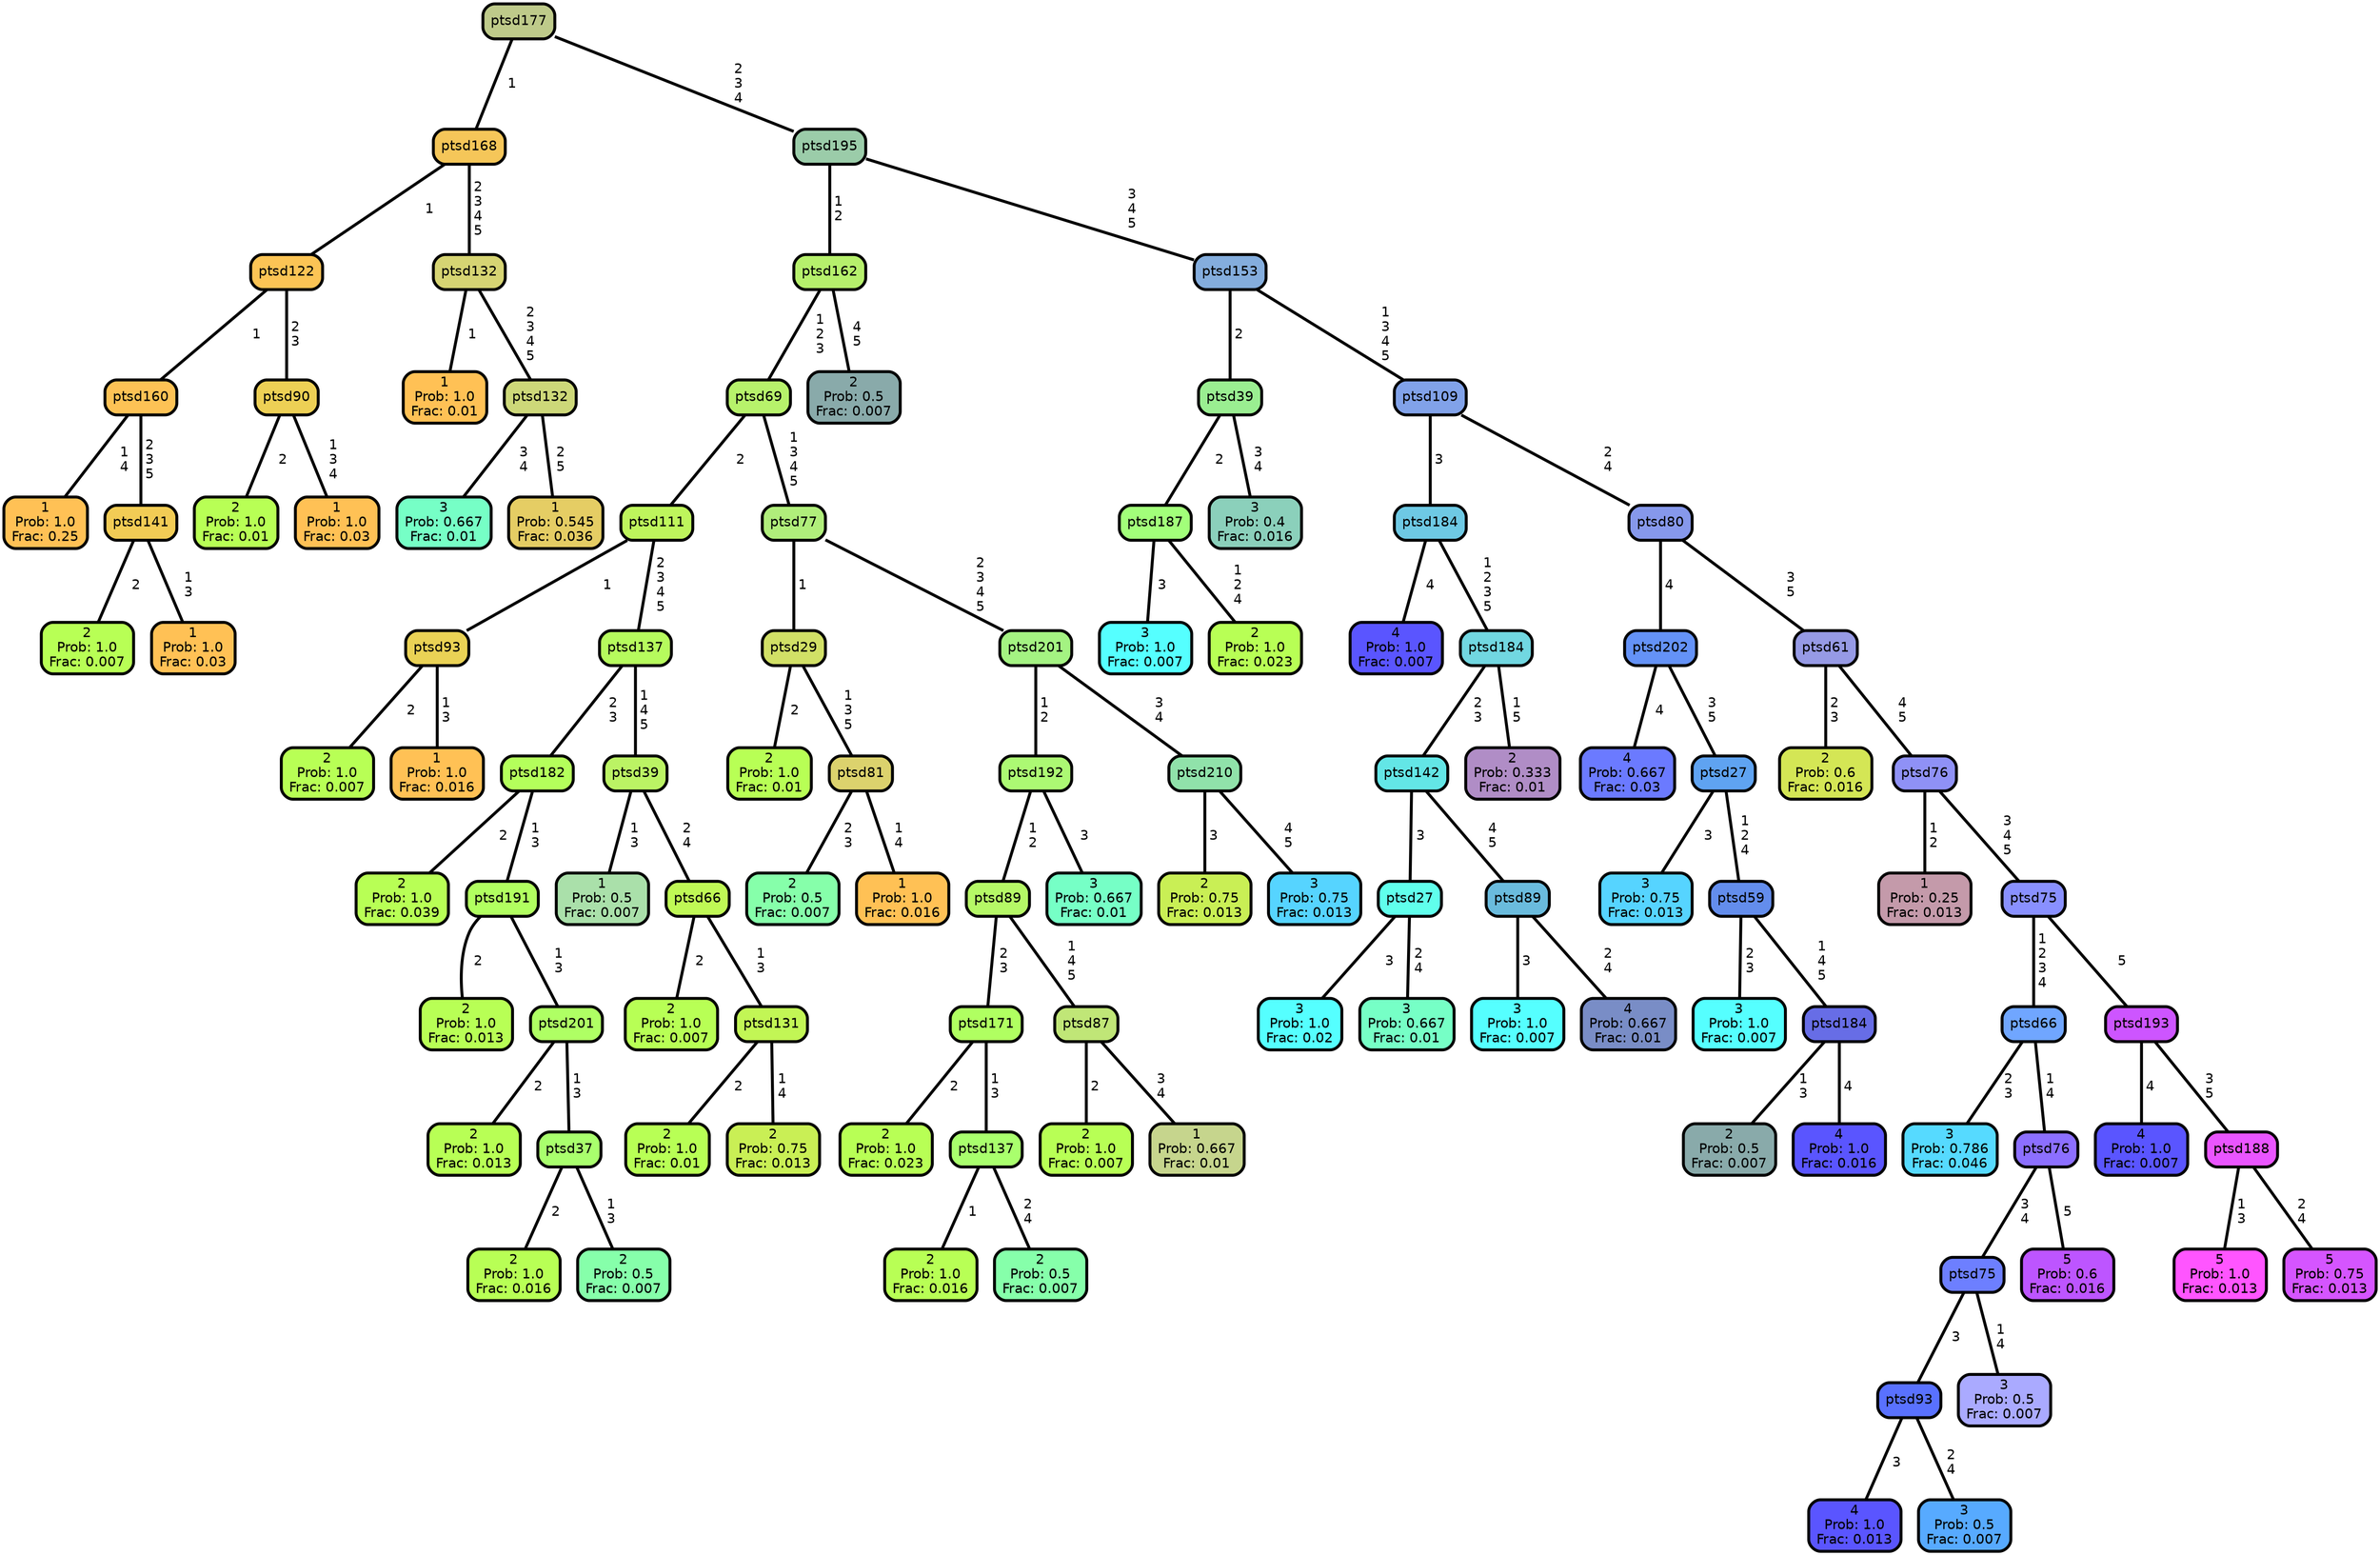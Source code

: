 graph Tree {
node [shape=box, style="filled, rounded",color="black",penwidth="3",fontcolor="black",                 fontname=helvetica] ;
graph [ranksep="0 equally", splines=straight,                 bgcolor=transparent, dpi=200] ;
edge [fontname=helvetica, color=black] ;
0 [label="1
Prob: 1.0
Frac: 0.25", fillcolor="#ffc155"] ;
1 [label="ptsd160", fillcolor="#fdc255"] ;
2 [label="2
Prob: 1.0
Frac: 0.007", fillcolor="#b8ff55"] ;
3 [label="ptsd141", fillcolor="#f2cc55"] ;
4 [label="1
Prob: 1.0
Frac: 0.03", fillcolor="#ffc155"] ;
5 [label="ptsd122", fillcolor="#fbc455"] ;
6 [label="2
Prob: 1.0
Frac: 0.01", fillcolor="#b8ff55"] ;
7 [label="ptsd90", fillcolor="#edd055"] ;
8 [label="1
Prob: 1.0
Frac: 0.03", fillcolor="#ffc155"] ;
9 [label="ptsd168", fillcolor="#f5c659"] ;
10 [label="1
Prob: 1.0
Frac: 0.01", fillcolor="#ffc155"] ;
11 [label="ptsd132", fillcolor="#d6d473"] ;
12 [label="3
Prob: 0.667
Frac: 0.01", fillcolor="#76ffc6"] ;
13 [label="ptsd132", fillcolor="#cdd879"] ;
14 [label="1
Prob: 0.545
Frac: 0.036", fillcolor="#e5cd64"] ;
15 [label="ptsd177", fillcolor="#beca8a"] ;
16 [label="2
Prob: 1.0
Frac: 0.007", fillcolor="#b8ff55"] ;
17 [label="ptsd93", fillcolor="#ead255"] ;
18 [label="1
Prob: 1.0
Frac: 0.016", fillcolor="#ffc155"] ;
19 [label="ptsd111", fillcolor="#bef55c"] ;
20 [label="2
Prob: 1.0
Frac: 0.039", fillcolor="#b8ff55"] ;
21 [label="ptsd182", fillcolor="#b4ff5b"] ;
22 [label="2
Prob: 1.0
Frac: 0.013", fillcolor="#b8ff55"] ;
23 [label="ptsd191", fillcolor="#b1ff60"] ;
24 [label="2
Prob: 1.0
Frac: 0.013", fillcolor="#b8ff55"] ;
25 [label="ptsd201", fillcolor="#afff64"] ;
26 [label="2
Prob: 1.0
Frac: 0.016", fillcolor="#b8ff55"] ;
27 [label="ptsd37", fillcolor="#a9ff6d"] ;
28 [label="2
Prob: 0.5
Frac: 0.007", fillcolor="#86ffaa"] ;
29 [label="ptsd137", fillcolor="#b6fb5d"] ;
30 [label="1
Prob: 0.5
Frac: 0.007", fillcolor="#aae0aa"] ;
31 [label="ptsd39", fillcolor="#bbf364"] ;
32 [label="2
Prob: 1.0
Frac: 0.007", fillcolor="#b8ff55"] ;
33 [label="ptsd66", fillcolor="#bff855"] ;
34 [label="2
Prob: 1.0
Frac: 0.01", fillcolor="#b8ff55"] ;
35 [label="ptsd131", fillcolor="#c2f655"] ;
36 [label="2
Prob: 0.75
Frac: 0.013", fillcolor="#c9ef55"] ;
37 [label="ptsd69", fillcolor="#b7f26b"] ;
38 [label="2
Prob: 1.0
Frac: 0.01", fillcolor="#b8ff55"] ;
39 [label="ptsd29", fillcolor="#d1e066"] ;
40 [label="2
Prob: 0.5
Frac: 0.007", fillcolor="#86ffaa"] ;
41 [label="ptsd81", fillcolor="#dcd26d"] ;
42 [label="1
Prob: 1.0
Frac: 0.016", fillcolor="#ffc155"] ;
43 [label="ptsd77", fillcolor="#b0ee7b"] ;
44 [label="2
Prob: 1.0
Frac: 0.023", fillcolor="#b8ff55"] ;
45 [label="ptsd171", fillcolor="#b0ff61"] ;
46 [label="2
Prob: 1.0
Frac: 0.016", fillcolor="#b8ff55"] ;
47 [label="ptsd137", fillcolor="#a9ff6d"] ;
48 [label="2
Prob: 0.5
Frac: 0.007", fillcolor="#86ffaa"] ;
49 [label="ptsd89", fillcolor="#b5f866"] ;
50 [label="2
Prob: 1.0
Frac: 0.007", fillcolor="#b8ff55"] ;
51 [label="ptsd87", fillcolor="#c0e677"] ;
52 [label="1
Prob: 0.667
Frac: 0.01", fillcolor="#c6d58d"] ;
53 [label="ptsd192", fillcolor="#acf973"] ;
54 [label="3
Prob: 0.667
Frac: 0.01", fillcolor="#76ffc6"] ;
55 [label="ptsd201", fillcolor="#a4f382"] ;
56 [label="2
Prob: 0.75
Frac: 0.013", fillcolor="#c9ef55"] ;
57 [label="ptsd210", fillcolor="#90e2aa"] ;
58 [label="3
Prob: 0.75
Frac: 0.013", fillcolor="#56d4ff"] ;
59 [label="ptsd162", fillcolor="#b6f06c"] ;
60 [label="2
Prob: 0.5
Frac: 0.007", fillcolor="#89aaaa"] ;
61 [label="ptsd195", fillcolor="#9bcca9"] ;
62 [label="3
Prob: 1.0
Frac: 0.007", fillcolor="#55ffff"] ;
63 [label="ptsd187", fillcolor="#a2ff7a"] ;
64 [label="2
Prob: 1.0
Frac: 0.023", fillcolor="#b8ff55"] ;
65 [label="ptsd39", fillcolor="#9aee91"] ;
66 [label="3
Prob: 0.4
Frac: 0.016", fillcolor="#8bd0bb"] ;
67 [label="ptsd153", fillcolor="#84addd"] ;
68 [label="4
Prob: 1.0
Frac: 0.007", fillcolor="#5a55ff"] ;
69 [label="ptsd184", fillcolor="#6ec9e4"] ;
70 [label="3
Prob: 1.0
Frac: 0.02", fillcolor="#55ffff"] ;
71 [label="ptsd27", fillcolor="#60ffec"] ;
72 [label="3
Prob: 0.667
Frac: 0.01", fillcolor="#76ffc6"] ;
73 [label="ptsd142", fillcolor="#63e6e6"] ;
74 [label="3
Prob: 1.0
Frac: 0.007", fillcolor="#55ffff"] ;
75 [label="ptsd89", fillcolor="#6abbdd"] ;
76 [label="4
Prob: 0.667
Frac: 0.01", fillcolor="#798dc6"] ;
77 [label="ptsd184", fillcolor="#71d7e1"] ;
78 [label="2
Prob: 0.333
Frac: 0.01", fillcolor="#b08dc6"] ;
79 [label="ptsd109", fillcolor="#81a2e9"] ;
80 [label="4
Prob: 0.667
Frac: 0.03", fillcolor="#6b7aff"] ;
81 [label="ptsd202", fillcolor="#6492f7"] ;
82 [label="3
Prob: 0.75
Frac: 0.013", fillcolor="#56d4ff"] ;
83 [label="ptsd27", fillcolor="#5fa3f1"] ;
84 [label="3
Prob: 1.0
Frac: 0.007", fillcolor="#55ffff"] ;
85 [label="ptsd59", fillcolor="#638dec"] ;
86 [label="2
Prob: 0.5
Frac: 0.007", fillcolor="#89aaaa"] ;
87 [label="ptsd184", fillcolor="#676de6"] ;
88 [label="4
Prob: 1.0
Frac: 0.016", fillcolor="#5a55ff"] ;
89 [label="ptsd80", fillcolor="#8698eb"] ;
90 [label="2
Prob: 0.6
Frac: 0.016", fillcolor="#d4e655"] ;
91 [label="ptsd61", fillcolor="#969ae5"] ;
92 [label="1
Prob: 0.25
Frac: 0.013", fillcolor="#c49aaa"] ;
93 [label="ptsd76", fillcolor="#8f91f6"] ;
94 [label="3
Prob: 0.786
Frac: 0.046", fillcolor="#56daff"] ;
95 [label="ptsd66", fillcolor="#70a6ff"] ;
96 [label="4
Prob: 1.0
Frac: 0.013", fillcolor="#5a55ff"] ;
97 [label="ptsd93", fillcolor="#5971ff"] ;
98 [label="3
Prob: 0.5
Frac: 0.007", fillcolor="#57aaff"] ;
99 [label="ptsd75", fillcolor="#6d7fff"] ;
100 [label="3
Prob: 0.5
Frac: 0.007", fillcolor="#aaaaff"] ;
101 [label="ptsd76", fillcolor="#8c6fff"] ;
102 [label="5
Prob: 0.6
Frac: 0.016", fillcolor="#bd55ff"] ;
103 [label="ptsd75", fillcolor="#8990ff"] ;
104 [label="4
Prob: 1.0
Frac: 0.007", fillcolor="#5a55ff"] ;
105 [label="ptsd193", fillcolor="#cd55ff"] ;
106 [label="5
Prob: 1.0
Frac: 0.013", fillcolor="#ff55ff"] ;
107 [label="ptsd188", fillcolor="#ea55ff"] ;
108 [label="5
Prob: 0.75
Frac: 0.013", fillcolor="#d555ff"] ;
1 -- 0 [label=" 1\n 4",penwidth=3] ;
1 -- 3 [label=" 2\n 3\n 5",penwidth=3] ;
3 -- 2 [label=" 2",penwidth=3] ;
3 -- 4 [label=" 1\n 3",penwidth=3] ;
5 -- 1 [label=" 1",penwidth=3] ;
5 -- 7 [label=" 2\n 3",penwidth=3] ;
7 -- 6 [label=" 2",penwidth=3] ;
7 -- 8 [label=" 1\n 3\n 4",penwidth=3] ;
9 -- 5 [label=" 1",penwidth=3] ;
9 -- 11 [label=" 2\n 3\n 4\n 5",penwidth=3] ;
11 -- 10 [label=" 1",penwidth=3] ;
11 -- 13 [label=" 2\n 3\n 4\n 5",penwidth=3] ;
13 -- 12 [label=" 3\n 4",penwidth=3] ;
13 -- 14 [label=" 2\n 5",penwidth=3] ;
15 -- 9 [label=" 1",penwidth=3] ;
15 -- 61 [label=" 2\n 3\n 4",penwidth=3] ;
17 -- 16 [label=" 2",penwidth=3] ;
17 -- 18 [label=" 1\n 3",penwidth=3] ;
19 -- 17 [label=" 1",penwidth=3] ;
19 -- 29 [label=" 2\n 3\n 4\n 5",penwidth=3] ;
21 -- 20 [label=" 2",penwidth=3] ;
21 -- 23 [label=" 1\n 3",penwidth=3] ;
23 -- 22 [label=" 2",penwidth=3] ;
23 -- 25 [label=" 1\n 3",penwidth=3] ;
25 -- 24 [label=" 2",penwidth=3] ;
25 -- 27 [label=" 1\n 3",penwidth=3] ;
27 -- 26 [label=" 2",penwidth=3] ;
27 -- 28 [label=" 1\n 3",penwidth=3] ;
29 -- 21 [label=" 2\n 3",penwidth=3] ;
29 -- 31 [label=" 1\n 4\n 5",penwidth=3] ;
31 -- 30 [label=" 1\n 3",penwidth=3] ;
31 -- 33 [label=" 2\n 4",penwidth=3] ;
33 -- 32 [label=" 2",penwidth=3] ;
33 -- 35 [label=" 1\n 3",penwidth=3] ;
35 -- 34 [label=" 2",penwidth=3] ;
35 -- 36 [label=" 1\n 4",penwidth=3] ;
37 -- 19 [label=" 2",penwidth=3] ;
37 -- 43 [label=" 1\n 3\n 4\n 5",penwidth=3] ;
39 -- 38 [label=" 2",penwidth=3] ;
39 -- 41 [label=" 1\n 3\n 5",penwidth=3] ;
41 -- 40 [label=" 2\n 3",penwidth=3] ;
41 -- 42 [label=" 1\n 4",penwidth=3] ;
43 -- 39 [label=" 1",penwidth=3] ;
43 -- 55 [label=" 2\n 3\n 4\n 5",penwidth=3] ;
45 -- 44 [label=" 2",penwidth=3] ;
45 -- 47 [label=" 1\n 3",penwidth=3] ;
47 -- 46 [label=" 1",penwidth=3] ;
47 -- 48 [label=" 2\n 4",penwidth=3] ;
49 -- 45 [label=" 2\n 3",penwidth=3] ;
49 -- 51 [label=" 1\n 4\n 5",penwidth=3] ;
51 -- 50 [label=" 2",penwidth=3] ;
51 -- 52 [label=" 3\n 4",penwidth=3] ;
53 -- 49 [label=" 1\n 2",penwidth=3] ;
53 -- 54 [label=" 3",penwidth=3] ;
55 -- 53 [label=" 1\n 2",penwidth=3] ;
55 -- 57 [label=" 3\n 4",penwidth=3] ;
57 -- 56 [label=" 3",penwidth=3] ;
57 -- 58 [label=" 4\n 5",penwidth=3] ;
59 -- 37 [label=" 1\n 2\n 3",penwidth=3] ;
59 -- 60 [label=" 4\n 5",penwidth=3] ;
61 -- 59 [label=" 1\n 2",penwidth=3] ;
61 -- 67 [label=" 3\n 4\n 5",penwidth=3] ;
63 -- 62 [label=" 3",penwidth=3] ;
63 -- 64 [label=" 1\n 2\n 4",penwidth=3] ;
65 -- 63 [label=" 2",penwidth=3] ;
65 -- 66 [label=" 3\n 4",penwidth=3] ;
67 -- 65 [label=" 2",penwidth=3] ;
67 -- 79 [label=" 1\n 3\n 4\n 5",penwidth=3] ;
69 -- 68 [label=" 4",penwidth=3] ;
69 -- 77 [label=" 1\n 2\n 3\n 5",penwidth=3] ;
71 -- 70 [label=" 3",penwidth=3] ;
71 -- 72 [label=" 2\n 4",penwidth=3] ;
73 -- 71 [label=" 3",penwidth=3] ;
73 -- 75 [label=" 4\n 5",penwidth=3] ;
75 -- 74 [label=" 3",penwidth=3] ;
75 -- 76 [label=" 2\n 4",penwidth=3] ;
77 -- 73 [label=" 2\n 3",penwidth=3] ;
77 -- 78 [label=" 1\n 5",penwidth=3] ;
79 -- 69 [label=" 3",penwidth=3] ;
79 -- 89 [label=" 2\n 4",penwidth=3] ;
81 -- 80 [label=" 4",penwidth=3] ;
81 -- 83 [label=" 3\n 5",penwidth=3] ;
83 -- 82 [label=" 3",penwidth=3] ;
83 -- 85 [label=" 1\n 2\n 4",penwidth=3] ;
85 -- 84 [label=" 2\n 3",penwidth=3] ;
85 -- 87 [label=" 1\n 4\n 5",penwidth=3] ;
87 -- 86 [label=" 1\n 3",penwidth=3] ;
87 -- 88 [label=" 4",penwidth=3] ;
89 -- 81 [label=" 4",penwidth=3] ;
89 -- 91 [label=" 3\n 5",penwidth=3] ;
91 -- 90 [label=" 2\n 3",penwidth=3] ;
91 -- 93 [label=" 4\n 5",penwidth=3] ;
93 -- 92 [label=" 1\n 2",penwidth=3] ;
93 -- 103 [label=" 3\n 4\n 5",penwidth=3] ;
95 -- 94 [label=" 2\n 3",penwidth=3] ;
95 -- 101 [label=" 1\n 4",penwidth=3] ;
97 -- 96 [label=" 3",penwidth=3] ;
97 -- 98 [label=" 2\n 4",penwidth=3] ;
99 -- 97 [label=" 3",penwidth=3] ;
99 -- 100 [label=" 1\n 4",penwidth=3] ;
101 -- 99 [label=" 3\n 4",penwidth=3] ;
101 -- 102 [label=" 5",penwidth=3] ;
103 -- 95 [label=" 1\n 2\n 3\n 4",penwidth=3] ;
103 -- 105 [label=" 5",penwidth=3] ;
105 -- 104 [label=" 4",penwidth=3] ;
105 -- 107 [label=" 3\n 5",penwidth=3] ;
107 -- 106 [label=" 1\n 3",penwidth=3] ;
107 -- 108 [label=" 2\n 4",penwidth=3] ;
{rank = same;}}